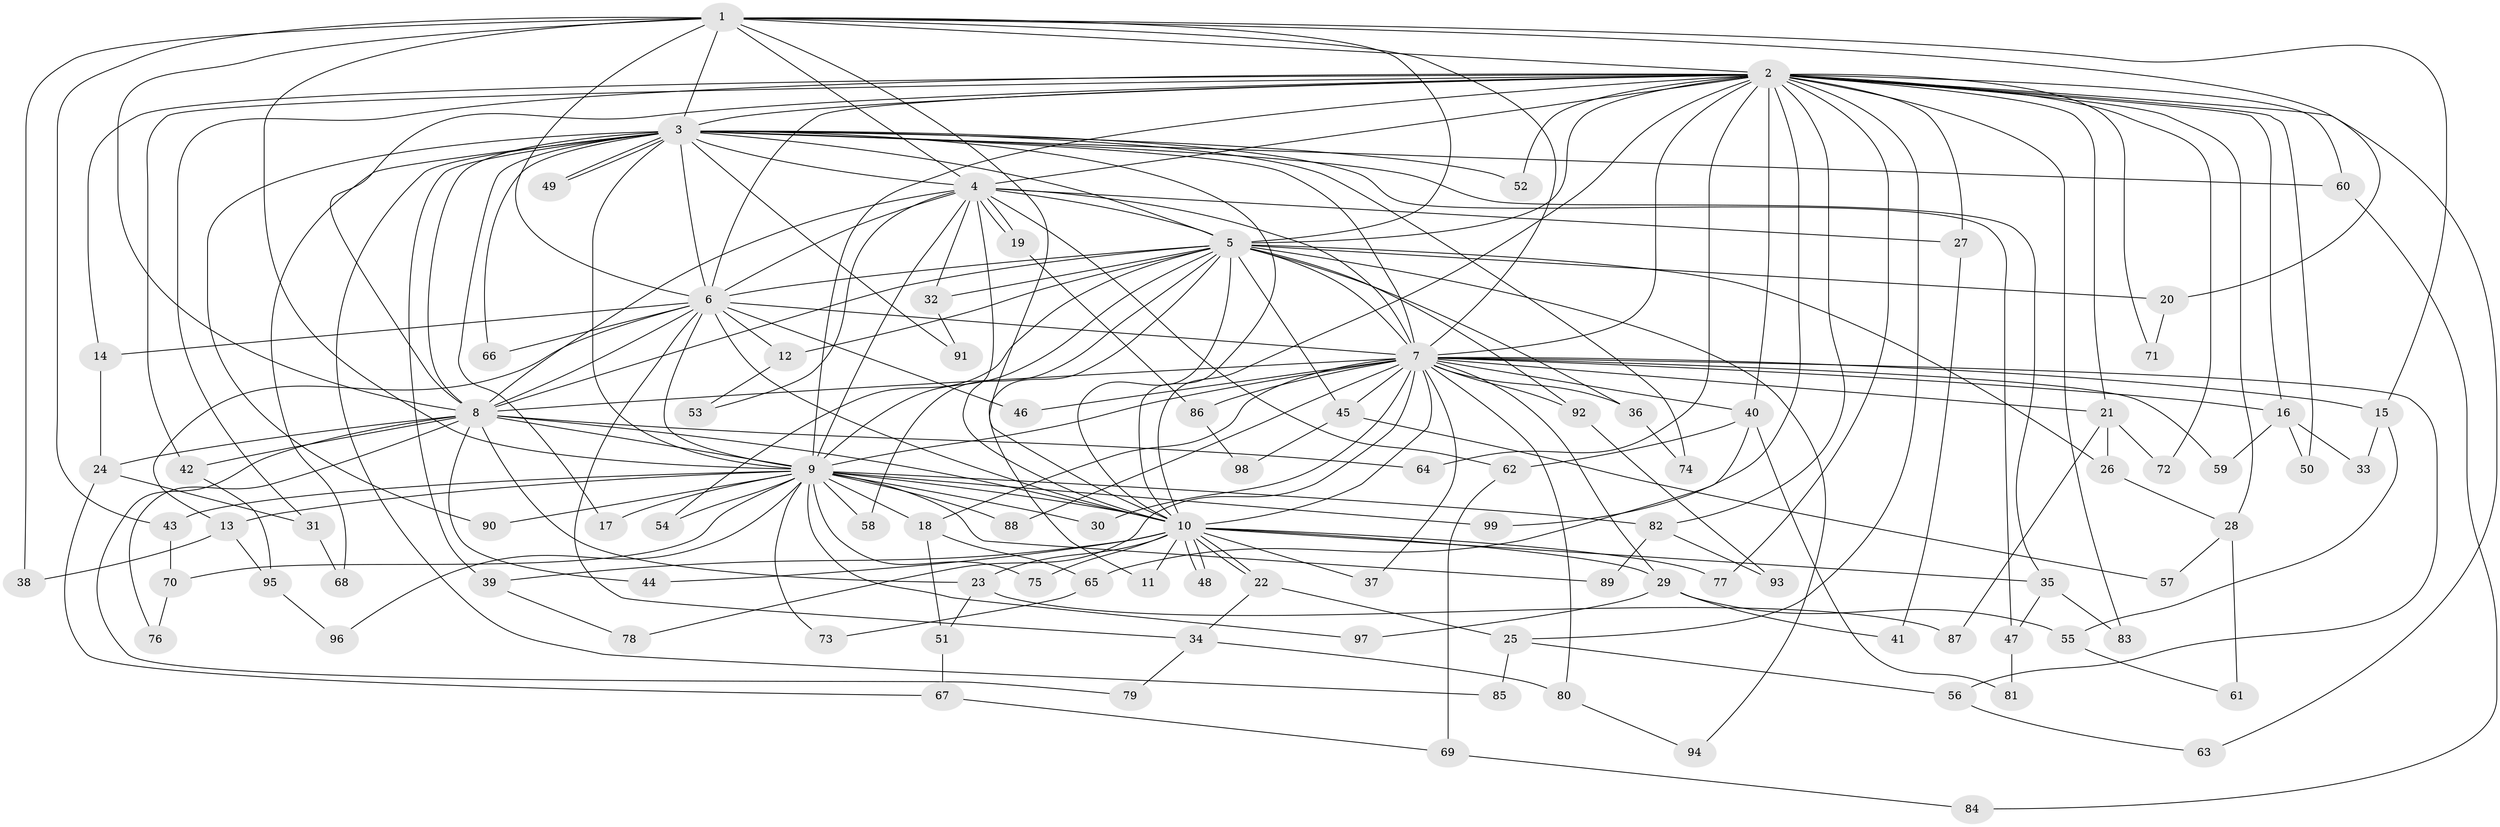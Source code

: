 // coarse degree distribution, {12: 0.01694915254237288, 36: 0.01694915254237288, 3: 0.22033898305084745, 4: 0.06779661016949153, 1: 0.11864406779661017, 2: 0.5084745762711864, 10: 0.01694915254237288, 6: 0.01694915254237288, 22: 0.01694915254237288}
// Generated by graph-tools (version 1.1) at 2025/48/03/04/25 21:48:21]
// undirected, 99 vertices, 223 edges
graph export_dot {
graph [start="1"]
  node [color=gray90,style=filled];
  1;
  2;
  3;
  4;
  5;
  6;
  7;
  8;
  9;
  10;
  11;
  12;
  13;
  14;
  15;
  16;
  17;
  18;
  19;
  20;
  21;
  22;
  23;
  24;
  25;
  26;
  27;
  28;
  29;
  30;
  31;
  32;
  33;
  34;
  35;
  36;
  37;
  38;
  39;
  40;
  41;
  42;
  43;
  44;
  45;
  46;
  47;
  48;
  49;
  50;
  51;
  52;
  53;
  54;
  55;
  56;
  57;
  58;
  59;
  60;
  61;
  62;
  63;
  64;
  65;
  66;
  67;
  68;
  69;
  70;
  71;
  72;
  73;
  74;
  75;
  76;
  77;
  78;
  79;
  80;
  81;
  82;
  83;
  84;
  85;
  86;
  87;
  88;
  89;
  90;
  91;
  92;
  93;
  94;
  95;
  96;
  97;
  98;
  99;
  1 -- 2;
  1 -- 3;
  1 -- 4;
  1 -- 5;
  1 -- 6;
  1 -- 7;
  1 -- 8;
  1 -- 9;
  1 -- 10;
  1 -- 15;
  1 -- 20;
  1 -- 38;
  1 -- 43;
  2 -- 3;
  2 -- 4;
  2 -- 5;
  2 -- 6;
  2 -- 7;
  2 -- 8;
  2 -- 9;
  2 -- 10;
  2 -- 14;
  2 -- 16;
  2 -- 21;
  2 -- 25;
  2 -- 27;
  2 -- 28;
  2 -- 31;
  2 -- 40;
  2 -- 42;
  2 -- 50;
  2 -- 52;
  2 -- 60;
  2 -- 63;
  2 -- 64;
  2 -- 71;
  2 -- 72;
  2 -- 77;
  2 -- 82;
  2 -- 83;
  2 -- 99;
  3 -- 4;
  3 -- 5;
  3 -- 6;
  3 -- 7;
  3 -- 8;
  3 -- 9;
  3 -- 10;
  3 -- 17;
  3 -- 35;
  3 -- 39;
  3 -- 47;
  3 -- 49;
  3 -- 49;
  3 -- 52;
  3 -- 60;
  3 -- 66;
  3 -- 68;
  3 -- 74;
  3 -- 85;
  3 -- 90;
  3 -- 91;
  4 -- 5;
  4 -- 6;
  4 -- 7;
  4 -- 8;
  4 -- 9;
  4 -- 10;
  4 -- 19;
  4 -- 19;
  4 -- 27;
  4 -- 32;
  4 -- 53;
  4 -- 62;
  5 -- 6;
  5 -- 7;
  5 -- 8;
  5 -- 9;
  5 -- 10;
  5 -- 11;
  5 -- 12;
  5 -- 20;
  5 -- 26;
  5 -- 32;
  5 -- 36;
  5 -- 45;
  5 -- 54;
  5 -- 58;
  5 -- 92;
  5 -- 94;
  6 -- 7;
  6 -- 8;
  6 -- 9;
  6 -- 10;
  6 -- 12;
  6 -- 13;
  6 -- 14;
  6 -- 34;
  6 -- 46;
  6 -- 66;
  7 -- 8;
  7 -- 9;
  7 -- 10;
  7 -- 15;
  7 -- 16;
  7 -- 18;
  7 -- 21;
  7 -- 29;
  7 -- 30;
  7 -- 36;
  7 -- 37;
  7 -- 40;
  7 -- 45;
  7 -- 46;
  7 -- 56;
  7 -- 59;
  7 -- 78;
  7 -- 80;
  7 -- 86;
  7 -- 88;
  7 -- 92;
  8 -- 9;
  8 -- 10;
  8 -- 23;
  8 -- 24;
  8 -- 42;
  8 -- 44;
  8 -- 64;
  8 -- 76;
  8 -- 79;
  9 -- 10;
  9 -- 13;
  9 -- 17;
  9 -- 18;
  9 -- 30;
  9 -- 43;
  9 -- 54;
  9 -- 58;
  9 -- 70;
  9 -- 73;
  9 -- 75;
  9 -- 82;
  9 -- 88;
  9 -- 89;
  9 -- 90;
  9 -- 96;
  9 -- 97;
  9 -- 99;
  10 -- 11;
  10 -- 22;
  10 -- 22;
  10 -- 23;
  10 -- 29;
  10 -- 35;
  10 -- 37;
  10 -- 39;
  10 -- 44;
  10 -- 48;
  10 -- 48;
  10 -- 75;
  10 -- 77;
  12 -- 53;
  13 -- 38;
  13 -- 95;
  14 -- 24;
  15 -- 33;
  15 -- 55;
  16 -- 33;
  16 -- 50;
  16 -- 59;
  18 -- 51;
  18 -- 65;
  19 -- 86;
  20 -- 71;
  21 -- 26;
  21 -- 72;
  21 -- 87;
  22 -- 25;
  22 -- 34;
  23 -- 51;
  23 -- 87;
  24 -- 31;
  24 -- 67;
  25 -- 56;
  25 -- 85;
  26 -- 28;
  27 -- 41;
  28 -- 57;
  28 -- 61;
  29 -- 41;
  29 -- 55;
  29 -- 97;
  31 -- 68;
  32 -- 91;
  34 -- 79;
  34 -- 80;
  35 -- 47;
  35 -- 83;
  36 -- 74;
  39 -- 78;
  40 -- 62;
  40 -- 65;
  40 -- 81;
  42 -- 95;
  43 -- 70;
  45 -- 57;
  45 -- 98;
  47 -- 81;
  51 -- 67;
  55 -- 61;
  56 -- 63;
  60 -- 84;
  62 -- 69;
  65 -- 73;
  67 -- 69;
  69 -- 84;
  70 -- 76;
  80 -- 94;
  82 -- 89;
  82 -- 93;
  86 -- 98;
  92 -- 93;
  95 -- 96;
}
